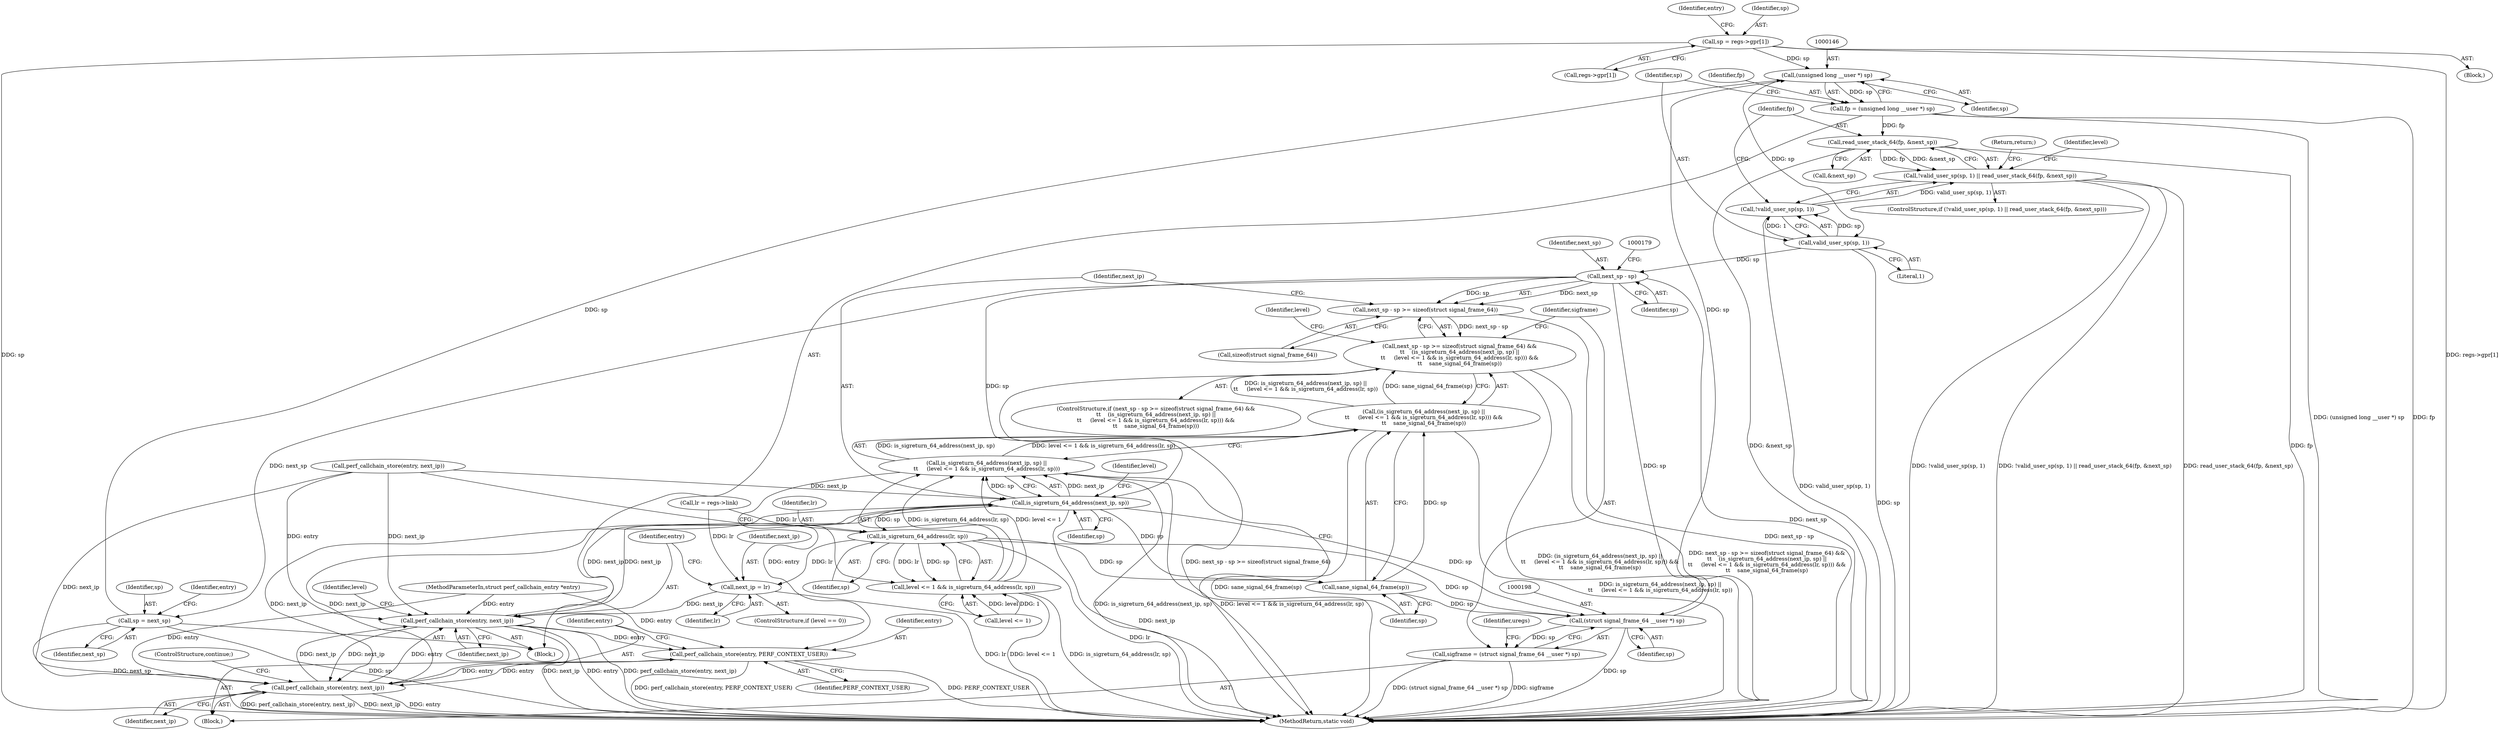 digraph "0_linux_9a5cbce421a283e6aea3c4007f141735bf9da8c3@array" {
"1000126" [label="(Call,sp = regs->gpr[1])"];
"1000145" [label="(Call,(unsigned long __user *) sp)"];
"1000143" [label="(Call,fp = (unsigned long __user *) sp)"];
"1000154" [label="(Call,read_user_stack_64(fp, &next_sp))"];
"1000149" [label="(Call,!valid_user_sp(sp, 1) || read_user_stack_64(fp, &next_sp))"];
"1000151" [label="(Call,valid_user_sp(sp, 1))"];
"1000150" [label="(Call,!valid_user_sp(sp, 1))"];
"1000175" [label="(Call,next_sp - sp)"];
"1000174" [label="(Call,next_sp - sp >= sizeof(struct signal_frame_64))"];
"1000173" [label="(Call,next_sp - sp >= sizeof(struct signal_frame_64) &&\n\t\t    (is_sigreturn_64_address(next_ip, sp) ||\n\t\t     (level <= 1 && is_sigreturn_64_address(lr, sp))) &&\n\t\t    sane_signal_64_frame(sp))"];
"1000182" [label="(Call,is_sigreturn_64_address(next_ip, sp))"];
"1000181" [label="(Call,is_sigreturn_64_address(next_ip, sp) ||\n\t\t     (level <= 1 && is_sigreturn_64_address(lr, sp)))"];
"1000180" [label="(Call,(is_sigreturn_64_address(next_ip, sp) ||\n\t\t     (level <= 1 && is_sigreturn_64_address(lr, sp))) &&\n\t\t    sane_signal_64_frame(sp))"];
"1000189" [label="(Call,is_sigreturn_64_address(lr, sp))"];
"1000185" [label="(Call,level <= 1 && is_sigreturn_64_address(lr, sp))"];
"1000192" [label="(Call,sane_signal_64_frame(sp))"];
"1000197" [label="(Call,(struct signal_frame_64 __user *) sp)"];
"1000195" [label="(Call,sigframe = (struct signal_frame_64 __user *) sp)"];
"1000248" [label="(Call,next_ip = lr)"];
"1000251" [label="(Call,perf_callchain_store(entry, next_ip))"];
"1000237" [label="(Call,perf_callchain_store(entry, PERF_CONTEXT_USER))"];
"1000240" [label="(Call,perf_callchain_store(entry, next_ip))"];
"1000256" [label="(Call,sp = next_sp)"];
"1000193" [label="(Identifier,sp)"];
"1000199" [label="(Identifier,sp)"];
"1000142" [label="(Block,)"];
"1000253" [label="(Identifier,next_ip)"];
"1000255" [label="(Identifier,level)"];
"1000183" [label="(Identifier,next_ip)"];
"1000149" [label="(Call,!valid_user_sp(sp, 1) || read_user_stack_64(fp, &next_sp))"];
"1000175" [label="(Call,next_sp - sp)"];
"1000139" [label="(Identifier,entry)"];
"1000246" [label="(Identifier,level)"];
"1000158" [label="(Return,return;)"];
"1000251" [label="(Call,perf_callchain_store(entry, next_ip))"];
"1000243" [label="(ControlStructure,continue;)"];
"1000244" [label="(ControlStructure,if (level == 0))"];
"1000172" [label="(ControlStructure,if (next_sp - sp >= sizeof(struct signal_frame_64) &&\n\t\t    (is_sigreturn_64_address(next_ip, sp) ||\n\t\t     (level <= 1 && is_sigreturn_64_address(lr, sp))) &&\n\t\t    sane_signal_64_frame(sp)))"];
"1000162" [label="(Identifier,level)"];
"1000105" [label="(Block,)"];
"1000258" [label="(Identifier,next_sp)"];
"1000156" [label="(Call,&next_sp)"];
"1000201" [label="(Identifier,uregs)"];
"1000143" [label="(Call,fp = (unsigned long __user *) sp)"];
"1000180" [label="(Call,(is_sigreturn_64_address(next_ip, sp) ||\n\t\t     (level <= 1 && is_sigreturn_64_address(lr, sp))) &&\n\t\t    sane_signal_64_frame(sp))"];
"1000103" [label="(MethodParameterIn,struct perf_callchain_entry *entry)"];
"1000256" [label="(Call,sp = next_sp)"];
"1000134" [label="(Identifier,entry)"];
"1000249" [label="(Identifier,next_ip)"];
"1000155" [label="(Identifier,fp)"];
"1000173" [label="(Call,next_sp - sp >= sizeof(struct signal_frame_64) &&\n\t\t    (is_sigreturn_64_address(next_ip, sp) ||\n\t\t     (level <= 1 && is_sigreturn_64_address(lr, sp))) &&\n\t\t    sane_signal_64_frame(sp))"];
"1000144" [label="(Identifier,fp)"];
"1000189" [label="(Call,is_sigreturn_64_address(lr, sp))"];
"1000153" [label="(Literal,1)"];
"1000240" [label="(Call,perf_callchain_store(entry, next_ip))"];
"1000126" [label="(Call,sp = regs->gpr[1])"];
"1000237" [label="(Call,perf_callchain_store(entry, PERF_CONTEXT_USER))"];
"1000147" [label="(Identifier,sp)"];
"1000185" [label="(Call,level <= 1 && is_sigreturn_64_address(lr, sp))"];
"1000186" [label="(Call,level <= 1)"];
"1000174" [label="(Call,next_sp - sp >= sizeof(struct signal_frame_64))"];
"1000176" [label="(Identifier,next_sp)"];
"1000150" [label="(Call,!valid_user_sp(sp, 1))"];
"1000252" [label="(Identifier,entry)"];
"1000241" [label="(Identifier,entry)"];
"1000242" [label="(Identifier,next_ip)"];
"1000181" [label="(Call,is_sigreturn_64_address(next_ip, sp) ||\n\t\t     (level <= 1 && is_sigreturn_64_address(lr, sp)))"];
"1000248" [label="(Call,next_ip = lr)"];
"1000128" [label="(Call,regs->gpr[1])"];
"1000133" [label="(Call,perf_callchain_store(entry, next_ip))"];
"1000187" [label="(Identifier,level)"];
"1000184" [label="(Identifier,sp)"];
"1000196" [label="(Identifier,sigframe)"];
"1000192" [label="(Call,sane_signal_64_frame(sp))"];
"1000191" [label="(Identifier,sp)"];
"1000194" [label="(Block,)"];
"1000190" [label="(Identifier,lr)"];
"1000259" [label="(MethodReturn,static void)"];
"1000152" [label="(Identifier,sp)"];
"1000177" [label="(Identifier,sp)"];
"1000178" [label="(Call,sizeof(struct signal_frame_64))"];
"1000127" [label="(Identifier,sp)"];
"1000238" [label="(Identifier,entry)"];
"1000257" [label="(Identifier,sp)"];
"1000250" [label="(Identifier,lr)"];
"1000182" [label="(Call,is_sigreturn_64_address(next_ip, sp))"];
"1000197" [label="(Call,(struct signal_frame_64 __user *) sp)"];
"1000121" [label="(Call,lr = regs->link)"];
"1000148" [label="(ControlStructure,if (!valid_user_sp(sp, 1) || read_user_stack_64(fp, &next_sp)))"];
"1000154" [label="(Call,read_user_stack_64(fp, &next_sp))"];
"1000195" [label="(Call,sigframe = (struct signal_frame_64 __user *) sp)"];
"1000239" [label="(Identifier,PERF_CONTEXT_USER)"];
"1000145" [label="(Call,(unsigned long __user *) sp)"];
"1000151" [label="(Call,valid_user_sp(sp, 1))"];
"1000126" -> "1000105"  [label="AST: "];
"1000126" -> "1000128"  [label="CFG: "];
"1000127" -> "1000126"  [label="AST: "];
"1000128" -> "1000126"  [label="AST: "];
"1000134" -> "1000126"  [label="CFG: "];
"1000126" -> "1000259"  [label="DDG: sp"];
"1000126" -> "1000259"  [label="DDG: regs->gpr[1]"];
"1000126" -> "1000145"  [label="DDG: sp"];
"1000145" -> "1000143"  [label="AST: "];
"1000145" -> "1000147"  [label="CFG: "];
"1000146" -> "1000145"  [label="AST: "];
"1000147" -> "1000145"  [label="AST: "];
"1000143" -> "1000145"  [label="CFG: "];
"1000145" -> "1000143"  [label="DDG: sp"];
"1000197" -> "1000145"  [label="DDG: sp"];
"1000256" -> "1000145"  [label="DDG: sp"];
"1000145" -> "1000151"  [label="DDG: sp"];
"1000143" -> "1000142"  [label="AST: "];
"1000144" -> "1000143"  [label="AST: "];
"1000152" -> "1000143"  [label="CFG: "];
"1000143" -> "1000259"  [label="DDG: fp"];
"1000143" -> "1000259"  [label="DDG: (unsigned long __user *) sp"];
"1000143" -> "1000154"  [label="DDG: fp"];
"1000154" -> "1000149"  [label="AST: "];
"1000154" -> "1000156"  [label="CFG: "];
"1000155" -> "1000154"  [label="AST: "];
"1000156" -> "1000154"  [label="AST: "];
"1000149" -> "1000154"  [label="CFG: "];
"1000154" -> "1000259"  [label="DDG: fp"];
"1000154" -> "1000259"  [label="DDG: &next_sp"];
"1000154" -> "1000149"  [label="DDG: fp"];
"1000154" -> "1000149"  [label="DDG: &next_sp"];
"1000149" -> "1000148"  [label="AST: "];
"1000149" -> "1000150"  [label="CFG: "];
"1000150" -> "1000149"  [label="AST: "];
"1000158" -> "1000149"  [label="CFG: "];
"1000162" -> "1000149"  [label="CFG: "];
"1000149" -> "1000259"  [label="DDG: !valid_user_sp(sp, 1) || read_user_stack_64(fp, &next_sp)"];
"1000149" -> "1000259"  [label="DDG: read_user_stack_64(fp, &next_sp)"];
"1000149" -> "1000259"  [label="DDG: !valid_user_sp(sp, 1)"];
"1000150" -> "1000149"  [label="DDG: valid_user_sp(sp, 1)"];
"1000151" -> "1000150"  [label="AST: "];
"1000151" -> "1000153"  [label="CFG: "];
"1000152" -> "1000151"  [label="AST: "];
"1000153" -> "1000151"  [label="AST: "];
"1000150" -> "1000151"  [label="CFG: "];
"1000151" -> "1000259"  [label="DDG: sp"];
"1000151" -> "1000150"  [label="DDG: sp"];
"1000151" -> "1000150"  [label="DDG: 1"];
"1000151" -> "1000175"  [label="DDG: sp"];
"1000155" -> "1000150"  [label="CFG: "];
"1000150" -> "1000259"  [label="DDG: valid_user_sp(sp, 1)"];
"1000175" -> "1000174"  [label="AST: "];
"1000175" -> "1000177"  [label="CFG: "];
"1000176" -> "1000175"  [label="AST: "];
"1000177" -> "1000175"  [label="AST: "];
"1000179" -> "1000175"  [label="CFG: "];
"1000175" -> "1000259"  [label="DDG: next_sp"];
"1000175" -> "1000174"  [label="DDG: next_sp"];
"1000175" -> "1000174"  [label="DDG: sp"];
"1000175" -> "1000182"  [label="DDG: sp"];
"1000175" -> "1000197"  [label="DDG: sp"];
"1000175" -> "1000256"  [label="DDG: next_sp"];
"1000174" -> "1000173"  [label="AST: "];
"1000174" -> "1000178"  [label="CFG: "];
"1000178" -> "1000174"  [label="AST: "];
"1000183" -> "1000174"  [label="CFG: "];
"1000173" -> "1000174"  [label="CFG: "];
"1000174" -> "1000259"  [label="DDG: next_sp - sp"];
"1000174" -> "1000173"  [label="DDG: next_sp - sp"];
"1000173" -> "1000172"  [label="AST: "];
"1000173" -> "1000180"  [label="CFG: "];
"1000180" -> "1000173"  [label="AST: "];
"1000196" -> "1000173"  [label="CFG: "];
"1000246" -> "1000173"  [label="CFG: "];
"1000173" -> "1000259"  [label="DDG: (is_sigreturn_64_address(next_ip, sp) ||\n\t\t     (level <= 1 && is_sigreturn_64_address(lr, sp))) &&\n\t\t    sane_signal_64_frame(sp)"];
"1000173" -> "1000259"  [label="DDG: next_sp - sp >= sizeof(struct signal_frame_64) &&\n\t\t    (is_sigreturn_64_address(next_ip, sp) ||\n\t\t     (level <= 1 && is_sigreturn_64_address(lr, sp))) &&\n\t\t    sane_signal_64_frame(sp)"];
"1000173" -> "1000259"  [label="DDG: next_sp - sp >= sizeof(struct signal_frame_64)"];
"1000180" -> "1000173"  [label="DDG: is_sigreturn_64_address(next_ip, sp) ||\n\t\t     (level <= 1 && is_sigreturn_64_address(lr, sp))"];
"1000180" -> "1000173"  [label="DDG: sane_signal_64_frame(sp)"];
"1000182" -> "1000181"  [label="AST: "];
"1000182" -> "1000184"  [label="CFG: "];
"1000183" -> "1000182"  [label="AST: "];
"1000184" -> "1000182"  [label="AST: "];
"1000187" -> "1000182"  [label="CFG: "];
"1000181" -> "1000182"  [label="CFG: "];
"1000182" -> "1000259"  [label="DDG: next_ip"];
"1000182" -> "1000181"  [label="DDG: next_ip"];
"1000182" -> "1000181"  [label="DDG: sp"];
"1000251" -> "1000182"  [label="DDG: next_ip"];
"1000133" -> "1000182"  [label="DDG: next_ip"];
"1000240" -> "1000182"  [label="DDG: next_ip"];
"1000182" -> "1000189"  [label="DDG: sp"];
"1000182" -> "1000192"  [label="DDG: sp"];
"1000182" -> "1000197"  [label="DDG: sp"];
"1000182" -> "1000240"  [label="DDG: next_ip"];
"1000182" -> "1000251"  [label="DDG: next_ip"];
"1000181" -> "1000180"  [label="AST: "];
"1000181" -> "1000185"  [label="CFG: "];
"1000185" -> "1000181"  [label="AST: "];
"1000193" -> "1000181"  [label="CFG: "];
"1000180" -> "1000181"  [label="CFG: "];
"1000181" -> "1000259"  [label="DDG: level <= 1 && is_sigreturn_64_address(lr, sp)"];
"1000181" -> "1000259"  [label="DDG: is_sigreturn_64_address(next_ip, sp)"];
"1000181" -> "1000180"  [label="DDG: is_sigreturn_64_address(next_ip, sp)"];
"1000181" -> "1000180"  [label="DDG: level <= 1 && is_sigreturn_64_address(lr, sp)"];
"1000185" -> "1000181"  [label="DDG: level <= 1"];
"1000185" -> "1000181"  [label="DDG: is_sigreturn_64_address(lr, sp)"];
"1000180" -> "1000192"  [label="CFG: "];
"1000192" -> "1000180"  [label="AST: "];
"1000180" -> "1000259"  [label="DDG: is_sigreturn_64_address(next_ip, sp) ||\n\t\t     (level <= 1 && is_sigreturn_64_address(lr, sp))"];
"1000180" -> "1000259"  [label="DDG: sane_signal_64_frame(sp)"];
"1000192" -> "1000180"  [label="DDG: sp"];
"1000189" -> "1000185"  [label="AST: "];
"1000189" -> "1000191"  [label="CFG: "];
"1000190" -> "1000189"  [label="AST: "];
"1000191" -> "1000189"  [label="AST: "];
"1000185" -> "1000189"  [label="CFG: "];
"1000189" -> "1000259"  [label="DDG: lr"];
"1000189" -> "1000185"  [label="DDG: lr"];
"1000189" -> "1000185"  [label="DDG: sp"];
"1000121" -> "1000189"  [label="DDG: lr"];
"1000189" -> "1000192"  [label="DDG: sp"];
"1000189" -> "1000197"  [label="DDG: sp"];
"1000189" -> "1000248"  [label="DDG: lr"];
"1000185" -> "1000186"  [label="CFG: "];
"1000186" -> "1000185"  [label="AST: "];
"1000185" -> "1000259"  [label="DDG: level <= 1"];
"1000185" -> "1000259"  [label="DDG: is_sigreturn_64_address(lr, sp)"];
"1000186" -> "1000185"  [label="DDG: level"];
"1000186" -> "1000185"  [label="DDG: 1"];
"1000192" -> "1000193"  [label="CFG: "];
"1000193" -> "1000192"  [label="AST: "];
"1000192" -> "1000197"  [label="DDG: sp"];
"1000197" -> "1000195"  [label="AST: "];
"1000197" -> "1000199"  [label="CFG: "];
"1000198" -> "1000197"  [label="AST: "];
"1000199" -> "1000197"  [label="AST: "];
"1000195" -> "1000197"  [label="CFG: "];
"1000197" -> "1000259"  [label="DDG: sp"];
"1000197" -> "1000195"  [label="DDG: sp"];
"1000195" -> "1000194"  [label="AST: "];
"1000196" -> "1000195"  [label="AST: "];
"1000201" -> "1000195"  [label="CFG: "];
"1000195" -> "1000259"  [label="DDG: (struct signal_frame_64 __user *) sp"];
"1000195" -> "1000259"  [label="DDG: sigframe"];
"1000248" -> "1000244"  [label="AST: "];
"1000248" -> "1000250"  [label="CFG: "];
"1000249" -> "1000248"  [label="AST: "];
"1000250" -> "1000248"  [label="AST: "];
"1000252" -> "1000248"  [label="CFG: "];
"1000248" -> "1000259"  [label="DDG: lr"];
"1000121" -> "1000248"  [label="DDG: lr"];
"1000248" -> "1000251"  [label="DDG: next_ip"];
"1000251" -> "1000142"  [label="AST: "];
"1000251" -> "1000253"  [label="CFG: "];
"1000252" -> "1000251"  [label="AST: "];
"1000253" -> "1000251"  [label="AST: "];
"1000255" -> "1000251"  [label="CFG: "];
"1000251" -> "1000259"  [label="DDG: perf_callchain_store(entry, next_ip)"];
"1000251" -> "1000259"  [label="DDG: next_ip"];
"1000251" -> "1000259"  [label="DDG: entry"];
"1000251" -> "1000237"  [label="DDG: entry"];
"1000251" -> "1000240"  [label="DDG: next_ip"];
"1000240" -> "1000251"  [label="DDG: entry"];
"1000240" -> "1000251"  [label="DDG: next_ip"];
"1000133" -> "1000251"  [label="DDG: entry"];
"1000133" -> "1000251"  [label="DDG: next_ip"];
"1000103" -> "1000251"  [label="DDG: entry"];
"1000237" -> "1000194"  [label="AST: "];
"1000237" -> "1000239"  [label="CFG: "];
"1000238" -> "1000237"  [label="AST: "];
"1000239" -> "1000237"  [label="AST: "];
"1000241" -> "1000237"  [label="CFG: "];
"1000237" -> "1000259"  [label="DDG: perf_callchain_store(entry, PERF_CONTEXT_USER)"];
"1000237" -> "1000259"  [label="DDG: PERF_CONTEXT_USER"];
"1000240" -> "1000237"  [label="DDG: entry"];
"1000133" -> "1000237"  [label="DDG: entry"];
"1000103" -> "1000237"  [label="DDG: entry"];
"1000237" -> "1000240"  [label="DDG: entry"];
"1000240" -> "1000194"  [label="AST: "];
"1000240" -> "1000242"  [label="CFG: "];
"1000241" -> "1000240"  [label="AST: "];
"1000242" -> "1000240"  [label="AST: "];
"1000243" -> "1000240"  [label="CFG: "];
"1000240" -> "1000259"  [label="DDG: perf_callchain_store(entry, next_ip)"];
"1000240" -> "1000259"  [label="DDG: next_ip"];
"1000240" -> "1000259"  [label="DDG: entry"];
"1000103" -> "1000240"  [label="DDG: entry"];
"1000133" -> "1000240"  [label="DDG: next_ip"];
"1000256" -> "1000142"  [label="AST: "];
"1000256" -> "1000258"  [label="CFG: "];
"1000257" -> "1000256"  [label="AST: "];
"1000258" -> "1000256"  [label="AST: "];
"1000139" -> "1000256"  [label="CFG: "];
"1000256" -> "1000259"  [label="DDG: next_sp"];
"1000256" -> "1000259"  [label="DDG: sp"];
}
